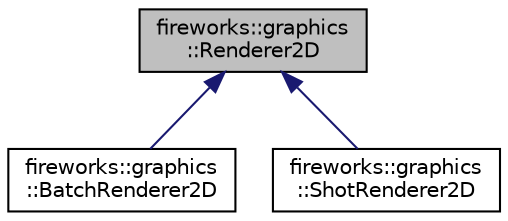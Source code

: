 digraph "fireworks::graphics::Renderer2D"
{
 // LATEX_PDF_SIZE
  edge [fontname="Helvetica",fontsize="10",labelfontname="Helvetica",labelfontsize="10"];
  node [fontname="Helvetica",fontsize="10",shape=record];
  Node1 [label="fireworks::graphics\l::Renderer2D",height=0.2,width=0.4,color="black", fillcolor="grey75", style="filled", fontcolor="black",tooltip="Forward declaration of the graphics::Renderable2D."];
  Node1 -> Node2 [dir="back",color="midnightblue",fontsize="10",style="solid",fontname="Helvetica"];
  Node2 [label="fireworks::graphics\l::BatchRenderer2D",height=0.2,width=0.4,color="black", fillcolor="white", style="filled",URL="$classfireworks_1_1graphics_1_1_batch_renderer2_d.html",tooltip="Renders the renderables in a single draw call using batching."];
  Node1 -> Node3 [dir="back",color="midnightblue",fontsize="10",style="solid",fontname="Helvetica"];
  Node3 [label="fireworks::graphics\l::ShotRenderer2D",height=0.2,width=0.4,color="black", fillcolor="white", style="filled",URL="$classfireworks_1_1graphics_1_1_shot_renderer2_d.html",tooltip="Renders the renderables on a per draw call basis."];
}
